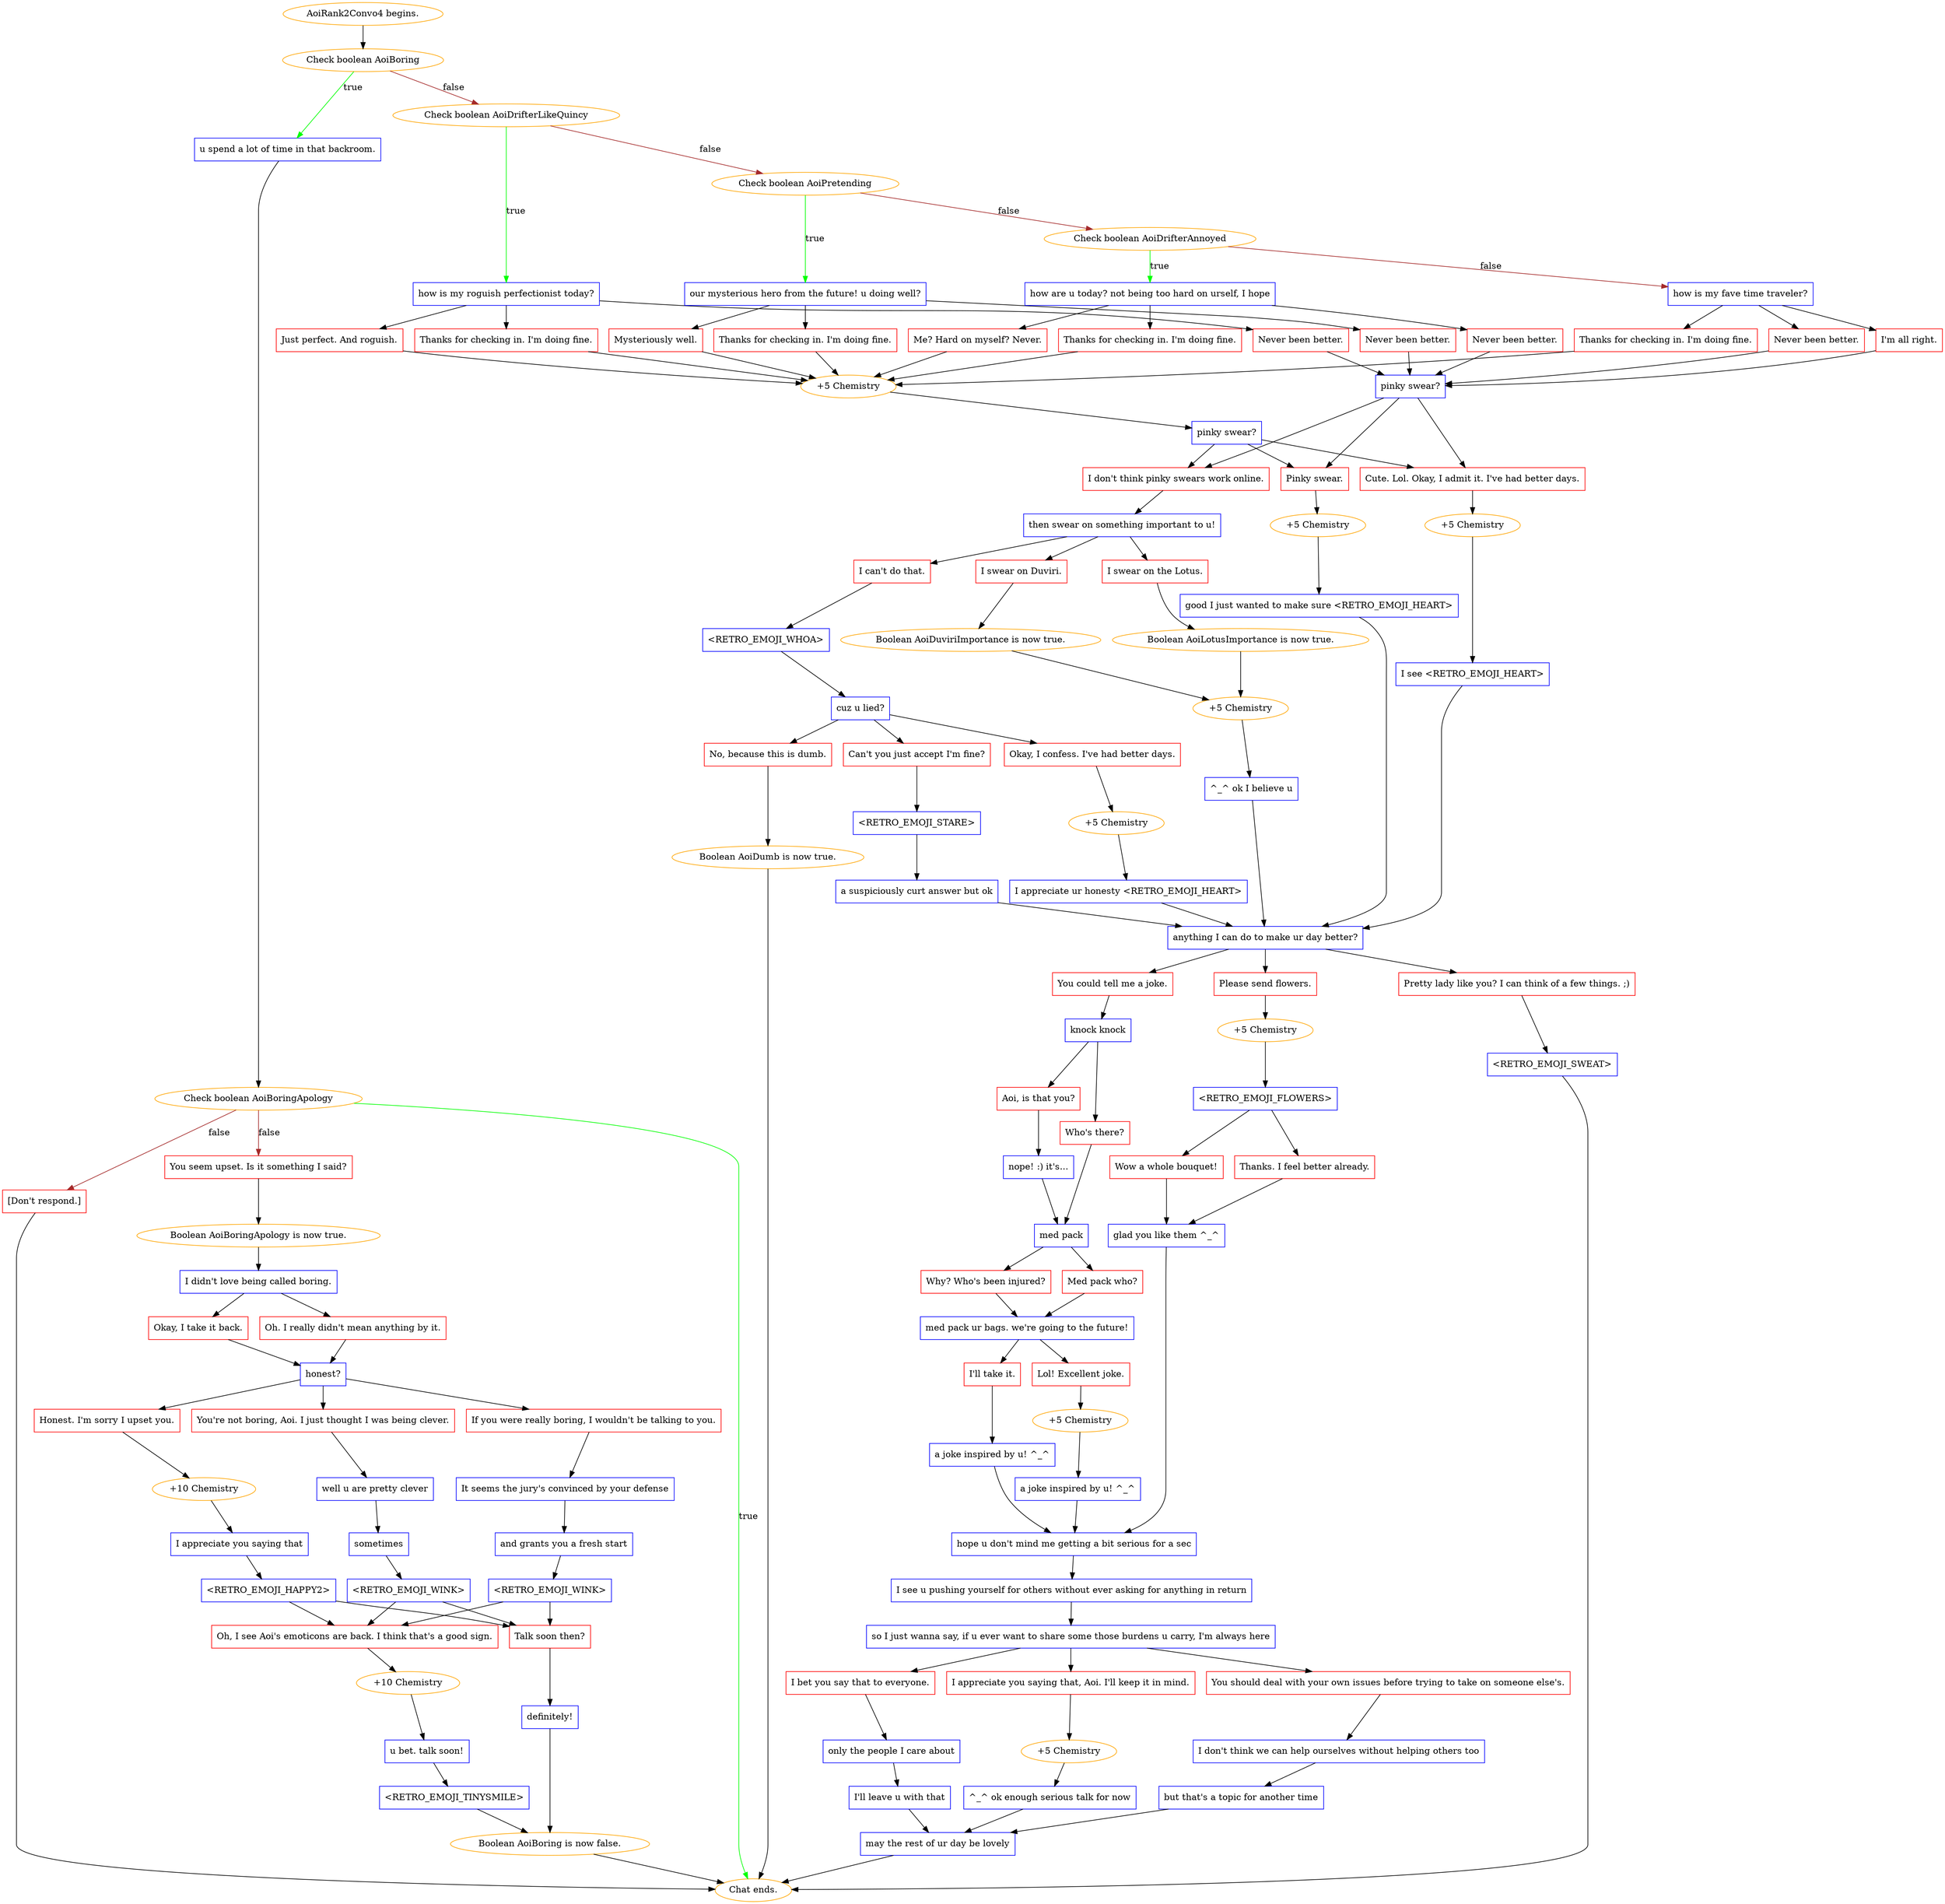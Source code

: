 digraph {
	"AoiRank2Convo4 begins." [color=orange];
		"AoiRank2Convo4 begins." -> 922;
	922 [label="Check boolean AoiBoring",color=orange];
		922 -> 923 [label=true,color=green];
		922 -> 957 [label=false,color=brown];
	923 [label="u spend a lot of time in that backroom.",shape=box,color=blue];
		923 -> 948;
	957 [label="Check boolean AoiDrifterLikeQuincy",color=orange];
		957 -> 958 [label=true,color=green];
		957 -> 962 [label=false,color=brown];
	948 [label="Check boolean AoiBoringApology",color=orange];
		948 -> "Chat ends." [label=true,color=green];
		948 -> 937 [label=false,color=brown];
		948 -> 943 [label=false,color=brown];
	958 [label="how is my roguish perfectionist today?",shape=box,color=blue];
		958 -> 959;
		958 -> 960;
		958 -> 961;
	962 [label="Check boolean AoiPretending",color=orange];
		962 -> 963 [label=true,color=green];
		962 -> 967 [label=false,color=brown];
	"Chat ends." [color=orange];
	937 [label="You seem upset. Is it something I said?",shape=box,color=red];
		937 -> "/EE/Types/Engine/SetBooleanDialogueNode:AoiBoringApology:952";
	943 [label="[Don't respond.]",shape=box,color=red];
		943 -> "Chat ends.";
	959 [label="Just perfect. And roguish.",shape=box,color=red];
		959 -> 978;
	960 [label="Thanks for checking in. I'm doing fine.",shape=box,color=red];
		960 -> 978;
	961 [label="Never been better.",shape=box,color=red];
		961 -> 977;
	963 [label="our mysterious hero from the future! u doing well?",shape=box,color=blue];
		963 -> 964;
		963 -> 965;
		963 -> 966;
	967 [label="Check boolean AoiDrifterAnnoyed",color=orange];
		967 -> 968 [label=true,color=green];
		967 -> 969 [label=false,color=brown];
	"/EE/Types/Engine/SetBooleanDialogueNode:AoiBoringApology:952" [label="Boolean AoiBoringApology is now true.",color=orange];
		"/EE/Types/Engine/SetBooleanDialogueNode:AoiBoringApology:952" -> 952;
	978 [label="+5 Chemistry",color=orange];
		978 -> 976;
	977 [label="pinky swear?",shape=box,color=blue];
		977 -> 979;
		977 -> 980;
		977 -> 981;
	964 [label="Mysteriously well.",shape=box,color=red];
		964 -> 978;
	965 [label="Thanks for checking in. I'm doing fine.",shape=box,color=red];
		965 -> 978;
	966 [label="Never been better.",shape=box,color=red];
		966 -> 977;
	968 [label="how are u today? not being too hard on urself, I hope",shape=box,color=blue];
		968 -> 970;
		968 -> 971;
		968 -> 972;
	969 [label="how is my fave time traveler?",shape=box,color=blue];
		969 -> 973;
		969 -> 974;
		969 -> 975;
	952 [label="I didn't love being called boring.",shape=box,color=blue];
		952 -> 931;
		952 -> 954;
	976 [label="pinky swear?",shape=box,color=blue];
		976 -> 979;
		976 -> 980;
		976 -> 981;
	979 [label="Pinky swear.",shape=box,color=red];
		979 -> 984;
	980 [label="Cute. Lol. Okay, I admit it. I've had better days.",shape=box,color=red];
		980 -> 985;
	981 [label="I don't think pinky swears work online.",shape=box,color=red];
		981 -> 986;
	970 [label="Me? Hard on myself? Never.",shape=box,color=red];
		970 -> 978;
	971 [label="Thanks for checking in. I'm doing fine.",shape=box,color=red];
		971 -> 978;
	972 [label="Never been better.",shape=box,color=red];
		972 -> 977;
	973 [label="I'm all right.",shape=box,color=red];
		973 -> 977;
	974 [label="Thanks for checking in. I'm doing fine.",shape=box,color=red];
		974 -> 978;
	975 [label="Never been better.",shape=box,color=red];
		975 -> 977;
	931 [label="Oh. I really didn't mean anything by it.",shape=box,color=red];
		931 -> 926;
	954 [label="Okay, I take it back.",shape=box,color=red];
		954 -> 926;
	984 [label="+5 Chemistry",color=orange];
		984 -> 982;
	985 [label="+5 Chemistry",color=orange];
		985 -> 983;
	986 [label="then swear on something important to u!",shape=box,color=blue];
		986 -> 987;
		986 -> 988;
		986 -> 989;
	926 [label="honest?",shape=box,color=blue];
		926 -> 932;
		926 -> 934;
		926 -> 939;
	982 [label="good I just wanted to make sure <RETRO_EMOJI_HEART>",shape=box,color=blue];
		982 -> 1006;
	983 [label="I see <RETRO_EMOJI_HEART>",shape=box,color=blue];
		983 -> 1006;
	987 [label="I can't do that.",shape=box,color=red];
		987 -> 990;
	988 [label="I swear on the Lotus.",shape=box,color=red];
		988 -> "/EE/Types/Engine/SetBooleanDialogueNode:AoiLotusImportance:996";
	989 [label="I swear on Duviri.",shape=box,color=red];
		989 -> "/EE/Types/Engine/SetBooleanDialogueNode:AoiDuviriImportance:996";
	932 [label="Honest. I'm sorry I upset you.",shape=box,color=red];
		932 -> 924;
	934 [label="You're not boring, Aoi. I just thought I was being clever.",shape=box,color=red];
		934 -> 955;
	939 [label="If you were really boring, I wouldn't be talking to you.",shape=box,color=red];
		939 -> 941;
	1006 [label="anything I can do to make ur day better?",shape=box,color=blue];
		1006 -> 1007;
		1006 -> 1008;
		1006 -> 1009;
	990 [label="<RETRO_EMOJI_WHOA>",shape=box,color=blue];
		990 -> 991;
	"/EE/Types/Engine/SetBooleanDialogueNode:AoiLotusImportance:996" [label="Boolean AoiLotusImportance is now true.",color=orange];
		"/EE/Types/Engine/SetBooleanDialogueNode:AoiLotusImportance:996" -> 996;
	"/EE/Types/Engine/SetBooleanDialogueNode:AoiDuviriImportance:996" [label="Boolean AoiDuviriImportance is now true.",color=orange];
		"/EE/Types/Engine/SetBooleanDialogueNode:AoiDuviriImportance:996" -> 996;
	924 [label="+10 Chemistry",color=orange];
		924 -> 951;
	955 [label="well u are pretty clever",shape=box,color=blue];
		955 -> 942;
	941 [label="It seems the jury's convinced by your defense",shape=box,color=blue];
		941 -> 935;
	1007 [label="You could tell me a joke.",shape=box,color=red];
		1007 -> 1012;
	1008 [label="Please send flowers.",shape=box,color=red];
		1008 -> 1016;
	1009 [label="Pretty lady like you? I can think of a few things. ;)",shape=box,color=red];
		1009 -> 1010;
	991 [label="cuz u lied?",shape=box,color=blue];
		991 -> 997;
		991 -> 998;
		991 -> 999;
	996 [label="+5 Chemistry",color=orange];
		996 -> 994;
	951 [label="I appreciate you saying that",shape=box,color=blue];
		951 -> 927;
	942 [label="sometimes",shape=box,color=blue];
		942 -> 928;
	935 [label="and grants you a fresh start",shape=box,color=blue];
		935 -> 940;
	1012 [label="knock knock",shape=box,color=blue];
		1012 -> 1014;
		1012 -> 1015;
	1016 [label="+5 Chemistry",color=orange];
		1016 -> 1013;
	1010 [label="<RETRO_EMOJI_SWEAT>",shape=box,color=blue];
		1010 -> "Chat ends.";
	997 [label="Okay, I confess. I've had better days.",shape=box,color=red];
		997 -> 1003;
	998 [label="No, because this is dumb.",shape=box,color=red];
		998 -> "/EE/Types/Engine/SetBooleanDialogueNode:AoiDumb:Chat ends.";
	999 [label="Can't you just accept I'm fine?",shape=box,color=red];
		999 -> 1001;
	994 [label="^_^ ok I believe u",shape=box,color=blue];
		994 -> 1006;
	927 [label="<RETRO_EMOJI_HAPPY2>",shape=box,color=blue];
		927 -> 933;
		927 -> 946;
	928 [label="<RETRO_EMOJI_WINK>",shape=box,color=blue];
		928 -> 933;
		928 -> 946;
	940 [label="<RETRO_EMOJI_WINK>",shape=box,color=blue];
		940 -> 933;
		940 -> 946;
	1014 [label="Who's there?",shape=box,color=red];
		1014 -> 1018;
	1015 [label="Aoi, is that you?",shape=box,color=red];
		1015 -> 1017;
	1013 [label="<RETRO_EMOJI_FLOWERS>",shape=box,color=blue];
		1013 -> 1019;
		1013 -> 1020;
	1003 [label="+5 Chemistry",color=orange];
		1003 -> 1000;
	"/EE/Types/Engine/SetBooleanDialogueNode:AoiDumb:Chat ends." [label="Boolean AoiDumb is now true.",color=orange];
		"/EE/Types/Engine/SetBooleanDialogueNode:AoiDumb:Chat ends." -> "Chat ends.";
	1001 [label="<RETRO_EMOJI_STARE>",shape=box,color=blue];
		1001 -> 1005;
	933 [label="Talk soon then?",shape=box,color=red];
		933 -> 936;
	946 [label="Oh, I see Aoi's emoticons are back. I think that's a good sign.",shape=box,color=red];
		946 -> 938;
	1018 [label="med pack",shape=box,color=blue];
		1018 -> 1022;
		1018 -> 1023;
	1017 [label="nope! :) it's...",shape=box,color=blue];
		1017 -> 1018;
	1019 [label="Thanks. I feel better already.",shape=box,color=red];
		1019 -> 1021;
	1020 [label="Wow a whole bouquet!",shape=box,color=red];
		1020 -> 1021;
	1000 [label="I appreciate ur honesty <RETRO_EMOJI_HEART>",shape=box,color=blue];
		1000 -> 1006;
	1005 [label="a suspiciously curt answer but ok",shape=box,color=blue];
		1005 -> 1006;
	936 [label="definitely!",shape=box,color=blue];
		936 -> "/EE/Types/Engine/ResetBooleanDialogueNode:AoiBoring:Chat ends.";
	938 [label="+10 Chemistry",color=orange];
		938 -> 944;
	1022 [label="Med pack who?",shape=box,color=red];
		1022 -> 1024;
	1023 [label="Why? Who's been injured?",shape=box,color=red];
		1023 -> 1024;
	1021 [label="glad you like them ^_^",shape=box,color=blue];
		1021 -> 1030;
	"/EE/Types/Engine/ResetBooleanDialogueNode:AoiBoring:Chat ends." [label="Boolean AoiBoring is now false.",color=orange];
		"/EE/Types/Engine/ResetBooleanDialogueNode:AoiBoring:Chat ends." -> "Chat ends.";
	944 [label="u bet. talk soon!",shape=box,color=blue];
		944 -> 930;
	1024 [label="med pack ur bags. we're going to the future!",shape=box,color=blue];
		1024 -> 1025;
		1024 -> 1026;
	1030 [label="hope u don't mind me getting a bit serious for a sec",shape=box,color=blue];
		1030 -> 1031;
	930 [label="<RETRO_EMOJI_TINYSMILE>",shape=box,color=blue];
		930 -> "/EE/Types/Engine/ResetBooleanDialogueNode:AoiBoring:Chat ends.";
	1025 [label="Lol! Excellent joke.",shape=box,color=red];
		1025 -> 1029;
	1026 [label="I'll take it.",shape=box,color=red];
		1026 -> 1028;
	1031 [label="I see u pushing yourself for others without ever asking for anything in return",shape=box,color=blue];
		1031 -> 1032;
	1029 [label="+5 Chemistry",color=orange];
		1029 -> 1027;
	1028 [label="a joke inspired by u! ^_^",shape=box,color=blue];
		1028 -> 1030;
	1032 [label="so I just wanna say, if u ever want to share some those burdens u carry, I'm always here",shape=box,color=blue];
		1032 -> 1033;
		1032 -> 1034;
		1032 -> 1035;
	1027 [label="a joke inspired by u! ^_^",shape=box,color=blue];
		1027 -> 1030;
	1033 [label="I appreciate you saying that, Aoi. I'll keep it in mind.",shape=box,color=red];
		1033 -> 1039;
	1034 [label="You should deal with your own issues before trying to take on someone else's.",shape=box,color=red];
		1034 -> 1037;
	1035 [label="I bet you say that to everyone.",shape=box,color=red];
		1035 -> 1038;
	1039 [label="+5 Chemistry",color=orange];
		1039 -> 1036;
	1037 [label="I don't think we can help ourselves without helping others too",shape=box,color=blue];
		1037 -> 1040;
	1038 [label="only the people I care about",shape=box,color=blue];
		1038 -> 1041;
	1036 [label="^_^ ok enough serious talk for now",shape=box,color=blue];
		1036 -> 1042;
	1040 [label="but that's a topic for another time",shape=box,color=blue];
		1040 -> 1042;
	1041 [label="I'll leave u with that",shape=box,color=blue];
		1041 -> 1042;
	1042 [label="may the rest of ur day be lovely",shape=box,color=blue];
		1042 -> "Chat ends.";
}